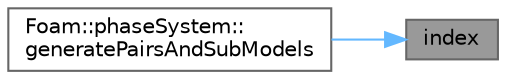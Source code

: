 digraph "index"
{
 // LATEX_PDF_SIZE
  bgcolor="transparent";
  edge [fontname=Helvetica,fontsize=10,labelfontname=Helvetica,labelfontsize=10];
  node [fontname=Helvetica,fontsize=10,shape=box,height=0.2,width=0.4];
  rankdir="RL";
  Node1 [id="Node000001",label="index",height=0.2,width=0.4,color="gray40", fillcolor="grey60", style="filled", fontcolor="black",tooltip=" "];
  Node1 -> Node2 [id="edge1_Node000001_Node000002",dir="back",color="steelblue1",style="solid",tooltip=" "];
  Node2 [id="Node000002",label="Foam::phaseSystem::\lgeneratePairsAndSubModels",height=0.2,width=0.4,color="grey40", fillcolor="white", style="filled",URL="$classFoam_1_1phaseSystem.html#a3c8b2cce9dd05e4a1048aadb1689d6c0",tooltip=" "];
}
